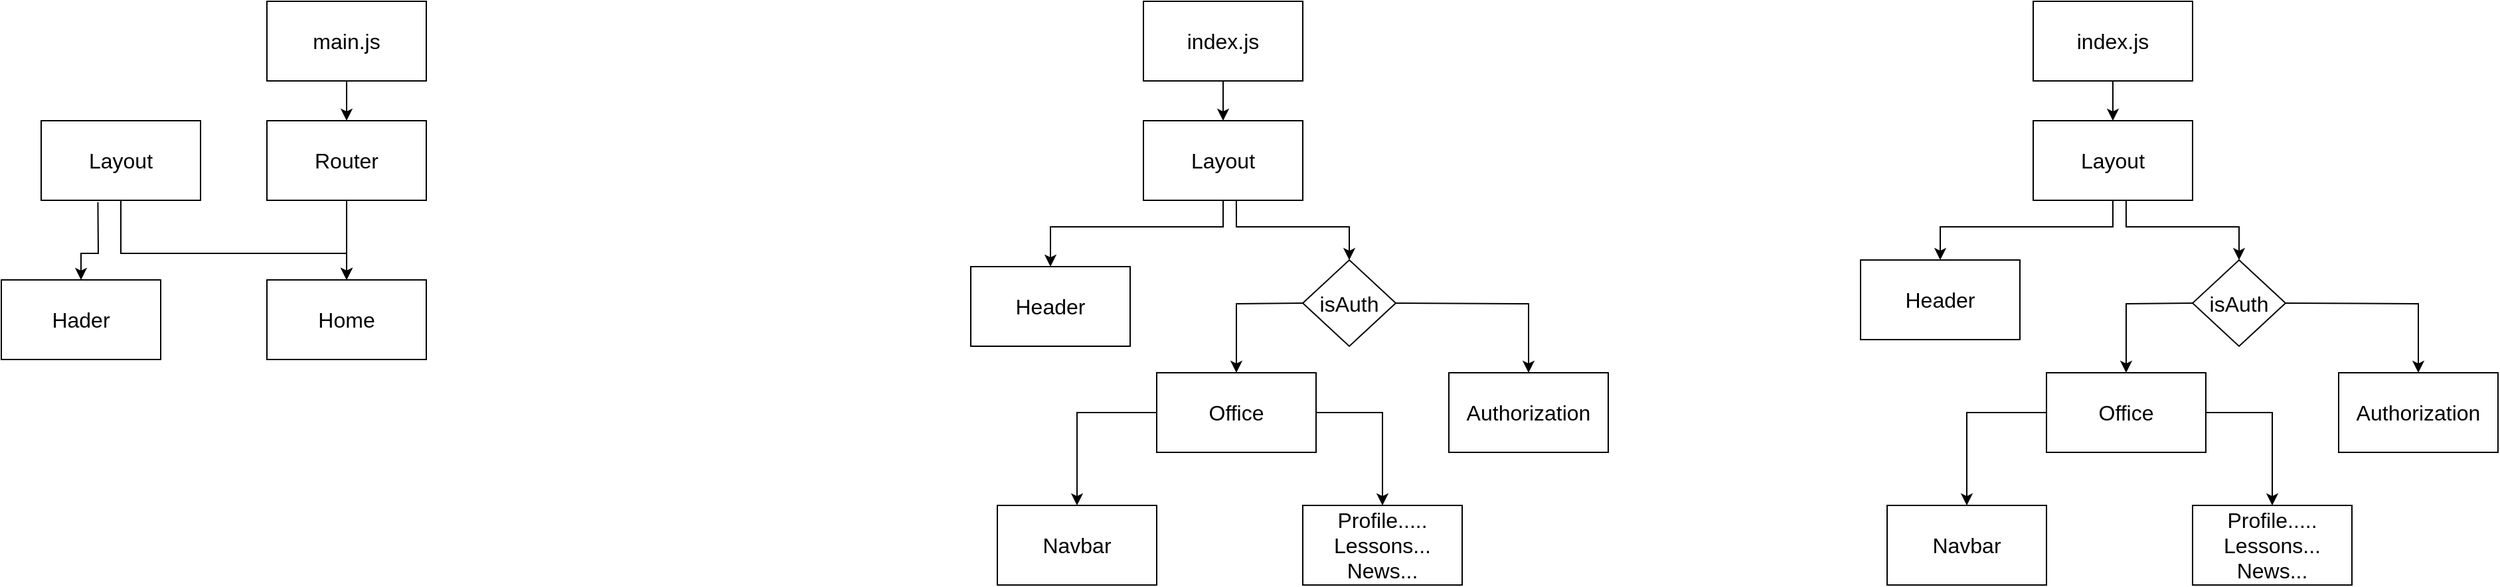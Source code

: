 <mxfile version="20.8.23" type="device"><diagram name="Страница 1" id="xu6yuGGhMDNNE9j7r4YU"><mxGraphModel dx="1893" dy="1050" grid="1" gridSize="10" guides="1" tooltips="1" connect="1" arrows="1" fold="1" page="1" pageScale="1" pageWidth="827" pageHeight="1169" math="0" shadow="0"><root><mxCell id="0"/><mxCell id="1" parent="0"/><mxCell id="JUBXu-wHkLGU5VJPmnk5-1" value="&lt;font style=&quot;font-size: 16px;&quot;&gt;index.js&lt;/font&gt;" style="rounded=0;whiteSpace=wrap;html=1;" vertex="1" parent="1"><mxGeometry x="320" y="60" width="120" height="60" as="geometry"/></mxCell><mxCell id="JUBXu-wHkLGU5VJPmnk5-2" value="&lt;font style=&quot;font-size: 16px;&quot;&gt;Layout&lt;br&gt;&lt;/font&gt;" style="rounded=0;whiteSpace=wrap;html=1;" vertex="1" parent="1"><mxGeometry x="320" y="150" width="120" height="60" as="geometry"/></mxCell><mxCell id="JUBXu-wHkLGU5VJPmnk5-3" value="&lt;font style=&quot;font-size: 16px;&quot;&gt;Header&lt;br&gt;&lt;/font&gt;" style="rounded=0;whiteSpace=wrap;html=1;" vertex="1" parent="1"><mxGeometry x="190" y="260" width="120" height="60" as="geometry"/></mxCell><mxCell id="JUBXu-wHkLGU5VJPmnk5-4" value="" style="endArrow=classic;html=1;rounded=0;fontSize=16;exitX=0.5;exitY=1;exitDx=0;exitDy=0;entryX=0.5;entryY=0;entryDx=0;entryDy=0;" edge="1" parent="1" source="JUBXu-wHkLGU5VJPmnk5-1" target="JUBXu-wHkLGU5VJPmnk5-2"><mxGeometry width="50" height="50" relative="1" as="geometry"><mxPoint x="80" y="470" as="sourcePoint"/><mxPoint x="130" y="420" as="targetPoint"/></mxGeometry></mxCell><mxCell id="JUBXu-wHkLGU5VJPmnk5-5" value="" style="endArrow=classic;html=1;rounded=0;fontSize=16;exitX=0.5;exitY=1;exitDx=0;exitDy=0;entryX=0.5;entryY=0;entryDx=0;entryDy=0;" edge="1" parent="1" source="JUBXu-wHkLGU5VJPmnk5-2" target="JUBXu-wHkLGU5VJPmnk5-3"><mxGeometry width="50" height="50" relative="1" as="geometry"><mxPoint x="390" y="130" as="sourcePoint"/><mxPoint x="390" y="160" as="targetPoint"/><Array as="points"><mxPoint x="380" y="230"/><mxPoint x="250" y="230"/></Array></mxGeometry></mxCell><mxCell id="JUBXu-wHkLGU5VJPmnk5-6" value="isAuth" style="rhombus;whiteSpace=wrap;html=1;fontSize=16;" vertex="1" parent="1"><mxGeometry x="440" y="255" width="70" height="65" as="geometry"/></mxCell><mxCell id="JUBXu-wHkLGU5VJPmnk5-7" value="" style="endArrow=classic;html=1;rounded=0;fontSize=16;entryX=0.5;entryY=0;entryDx=0;entryDy=0;exitX=0.583;exitY=1;exitDx=0;exitDy=0;exitPerimeter=0;" edge="1" parent="1" source="JUBXu-wHkLGU5VJPmnk5-2" target="JUBXu-wHkLGU5VJPmnk5-6"><mxGeometry width="50" height="50" relative="1" as="geometry"><mxPoint x="390" y="220" as="sourcePoint"/><mxPoint x="260" y="270" as="targetPoint"/><Array as="points"><mxPoint x="390" y="230"/><mxPoint x="430" y="230"/><mxPoint x="475" y="230"/></Array></mxGeometry></mxCell><mxCell id="JUBXu-wHkLGU5VJPmnk5-8" value="Office" style="rounded=0;whiteSpace=wrap;html=1;fontSize=16;" vertex="1" parent="1"><mxGeometry x="330" y="340" width="120" height="60" as="geometry"/></mxCell><mxCell id="JUBXu-wHkLGU5VJPmnk5-9" value="Authorization" style="rounded=0;whiteSpace=wrap;html=1;fontSize=16;" vertex="1" parent="1"><mxGeometry x="550" y="340" width="120" height="60" as="geometry"/></mxCell><mxCell id="JUBXu-wHkLGU5VJPmnk5-10" value="" style="endArrow=classic;html=1;rounded=0;fontSize=16;exitX=0;exitY=0.5;exitDx=0;exitDy=0;entryX=0.5;entryY=0;entryDx=0;entryDy=0;" edge="1" parent="1" source="JUBXu-wHkLGU5VJPmnk5-6" target="JUBXu-wHkLGU5VJPmnk5-8"><mxGeometry width="50" height="50" relative="1" as="geometry"><mxPoint x="360" y="400" as="sourcePoint"/><mxPoint x="410" y="350" as="targetPoint"/><Array as="points"><mxPoint x="390" y="288"/></Array></mxGeometry></mxCell><mxCell id="JUBXu-wHkLGU5VJPmnk5-11" value="" style="endArrow=classic;html=1;rounded=0;fontSize=16;exitX=1;exitY=0.5;exitDx=0;exitDy=0;entryX=0.5;entryY=0;entryDx=0;entryDy=0;" edge="1" parent="1" source="JUBXu-wHkLGU5VJPmnk5-6" target="JUBXu-wHkLGU5VJPmnk5-9"><mxGeometry width="50" height="50" relative="1" as="geometry"><mxPoint x="450" y="298" as="sourcePoint"/><mxPoint x="400" y="350" as="targetPoint"/><Array as="points"><mxPoint x="610" y="288"/></Array></mxGeometry></mxCell><mxCell id="JUBXu-wHkLGU5VJPmnk5-12" value="Navbar" style="rounded=0;whiteSpace=wrap;html=1;fontSize=16;" vertex="1" parent="1"><mxGeometry x="210" y="440" width="120" height="60" as="geometry"/></mxCell><mxCell id="JUBXu-wHkLGU5VJPmnk5-13" value="" style="endArrow=classic;html=1;rounded=0;fontSize=16;exitX=0;exitY=0.5;exitDx=0;exitDy=0;entryX=0.5;entryY=0;entryDx=0;entryDy=0;" edge="1" parent="1" source="JUBXu-wHkLGU5VJPmnk5-8" target="JUBXu-wHkLGU5VJPmnk5-12"><mxGeometry width="50" height="50" relative="1" as="geometry"><mxPoint x="450" y="298" as="sourcePoint"/><mxPoint x="400" y="350" as="targetPoint"/><Array as="points"><mxPoint x="270" y="370"/></Array></mxGeometry></mxCell><mxCell id="JUBXu-wHkLGU5VJPmnk5-14" value="" style="endArrow=classic;html=1;rounded=0;fontSize=16;exitX=1;exitY=0.5;exitDx=0;exitDy=0;entryX=0.5;entryY=0;entryDx=0;entryDy=0;" edge="1" parent="1" source="JUBXu-wHkLGU5VJPmnk5-8" target="JUBXu-wHkLGU5VJPmnk5-16"><mxGeometry width="50" height="50" relative="1" as="geometry"><mxPoint x="360" y="600" as="sourcePoint"/><mxPoint x="500" y="430" as="targetPoint"/><Array as="points"><mxPoint x="500" y="370"/></Array></mxGeometry></mxCell><mxCell id="JUBXu-wHkLGU5VJPmnk5-16" value="Profile.....&lt;br&gt;Lessons...&lt;br&gt;News..." style="rounded=0;whiteSpace=wrap;html=1;fontSize=16;" vertex="1" parent="1"><mxGeometry x="440" y="440" width="120" height="60" as="geometry"/></mxCell><mxCell id="JUBXu-wHkLGU5VJPmnk5-32" value="&lt;font style=&quot;font-size: 16px;&quot;&gt;index.js&lt;/font&gt;" style="rounded=0;whiteSpace=wrap;html=1;" vertex="1" parent="1"><mxGeometry x="990" y="60" width="120" height="60" as="geometry"/></mxCell><mxCell id="JUBXu-wHkLGU5VJPmnk5-33" value="&lt;font style=&quot;font-size: 16px;&quot;&gt;Layout&lt;br&gt;&lt;/font&gt;" style="rounded=0;whiteSpace=wrap;html=1;" vertex="1" parent="1"><mxGeometry x="990" y="150" width="120" height="60" as="geometry"/></mxCell><mxCell id="JUBXu-wHkLGU5VJPmnk5-34" value="" style="endArrow=classic;html=1;rounded=0;fontSize=16;exitX=0.5;exitY=1;exitDx=0;exitDy=0;entryX=0.5;entryY=0;entryDx=0;entryDy=0;" edge="1" parent="1" source="JUBXu-wHkLGU5VJPmnk5-32" target="JUBXu-wHkLGU5VJPmnk5-33"><mxGeometry width="50" height="50" relative="1" as="geometry"><mxPoint x="750" y="470" as="sourcePoint"/><mxPoint x="800" y="420" as="targetPoint"/></mxGeometry></mxCell><mxCell id="JUBXu-wHkLGU5VJPmnk5-35" value="" style="endArrow=classic;html=1;rounded=0;fontSize=16;exitX=0.5;exitY=1;exitDx=0;exitDy=0;entryX=0.5;entryY=0;entryDx=0;entryDy=0;" edge="1" parent="1" source="JUBXu-wHkLGU5VJPmnk5-33" target="JUBXu-wHkLGU5VJPmnk5-46"><mxGeometry width="50" height="50" relative="1" as="geometry"><mxPoint x="1060" y="130" as="sourcePoint"/><mxPoint x="920" y="260" as="targetPoint"/><Array as="points"><mxPoint x="1050" y="230"/><mxPoint x="920" y="230"/></Array></mxGeometry></mxCell><mxCell id="JUBXu-wHkLGU5VJPmnk5-36" value="isAuth" style="rhombus;whiteSpace=wrap;html=1;fontSize=16;" vertex="1" parent="1"><mxGeometry x="1110" y="255" width="70" height="65" as="geometry"/></mxCell><mxCell id="JUBXu-wHkLGU5VJPmnk5-37" value="" style="endArrow=classic;html=1;rounded=0;fontSize=16;entryX=0.5;entryY=0;entryDx=0;entryDy=0;exitX=0.583;exitY=1;exitDx=0;exitDy=0;exitPerimeter=0;" edge="1" parent="1" source="JUBXu-wHkLGU5VJPmnk5-33" target="JUBXu-wHkLGU5VJPmnk5-36"><mxGeometry width="50" height="50" relative="1" as="geometry"><mxPoint x="1060" y="220" as="sourcePoint"/><mxPoint x="930" y="270" as="targetPoint"/><Array as="points"><mxPoint x="1060" y="230"/><mxPoint x="1100" y="230"/><mxPoint x="1145" y="230"/></Array></mxGeometry></mxCell><mxCell id="JUBXu-wHkLGU5VJPmnk5-38" value="Office" style="rounded=0;whiteSpace=wrap;html=1;fontSize=16;" vertex="1" parent="1"><mxGeometry x="1000" y="340" width="120" height="60" as="geometry"/></mxCell><mxCell id="JUBXu-wHkLGU5VJPmnk5-39" value="Authorization" style="rounded=0;whiteSpace=wrap;html=1;fontSize=16;" vertex="1" parent="1"><mxGeometry x="1220" y="340" width="120" height="60" as="geometry"/></mxCell><mxCell id="JUBXu-wHkLGU5VJPmnk5-40" value="" style="endArrow=classic;html=1;rounded=0;fontSize=16;exitX=0;exitY=0.5;exitDx=0;exitDy=0;entryX=0.5;entryY=0;entryDx=0;entryDy=0;" edge="1" parent="1" source="JUBXu-wHkLGU5VJPmnk5-36" target="JUBXu-wHkLGU5VJPmnk5-38"><mxGeometry width="50" height="50" relative="1" as="geometry"><mxPoint x="1030" y="400" as="sourcePoint"/><mxPoint x="1080" y="350" as="targetPoint"/><Array as="points"><mxPoint x="1060" y="288"/></Array></mxGeometry></mxCell><mxCell id="JUBXu-wHkLGU5VJPmnk5-41" value="" style="endArrow=classic;html=1;rounded=0;fontSize=16;exitX=1;exitY=0.5;exitDx=0;exitDy=0;entryX=0.5;entryY=0;entryDx=0;entryDy=0;" edge="1" parent="1" source="JUBXu-wHkLGU5VJPmnk5-36" target="JUBXu-wHkLGU5VJPmnk5-39"><mxGeometry width="50" height="50" relative="1" as="geometry"><mxPoint x="1120" y="298" as="sourcePoint"/><mxPoint x="1070" y="350" as="targetPoint"/><Array as="points"><mxPoint x="1280" y="288"/></Array></mxGeometry></mxCell><mxCell id="JUBXu-wHkLGU5VJPmnk5-42" value="Navbar" style="rounded=0;whiteSpace=wrap;html=1;fontSize=16;" vertex="1" parent="1"><mxGeometry x="880" y="440" width="120" height="60" as="geometry"/></mxCell><mxCell id="JUBXu-wHkLGU5VJPmnk5-43" value="" style="endArrow=classic;html=1;rounded=0;fontSize=16;exitX=0;exitY=0.5;exitDx=0;exitDy=0;entryX=0.5;entryY=0;entryDx=0;entryDy=0;" edge="1" parent="1" source="JUBXu-wHkLGU5VJPmnk5-38" target="JUBXu-wHkLGU5VJPmnk5-42"><mxGeometry width="50" height="50" relative="1" as="geometry"><mxPoint x="1120" y="298" as="sourcePoint"/><mxPoint x="1070" y="350" as="targetPoint"/><Array as="points"><mxPoint x="940" y="370"/></Array></mxGeometry></mxCell><mxCell id="JUBXu-wHkLGU5VJPmnk5-44" value="" style="endArrow=classic;html=1;rounded=0;fontSize=16;exitX=1;exitY=0.5;exitDx=0;exitDy=0;entryX=0.5;entryY=0;entryDx=0;entryDy=0;" edge="1" parent="1" source="JUBXu-wHkLGU5VJPmnk5-38" target="JUBXu-wHkLGU5VJPmnk5-45"><mxGeometry width="50" height="50" relative="1" as="geometry"><mxPoint x="1030" y="600" as="sourcePoint"/><mxPoint x="1170" y="430" as="targetPoint"/><Array as="points"><mxPoint x="1170" y="370"/></Array></mxGeometry></mxCell><mxCell id="JUBXu-wHkLGU5VJPmnk5-45" value="Profile.....&lt;br&gt;Lessons...&lt;br&gt;News..." style="rounded=0;whiteSpace=wrap;html=1;fontSize=16;" vertex="1" parent="1"><mxGeometry x="1110" y="440" width="120" height="60" as="geometry"/></mxCell><mxCell id="JUBXu-wHkLGU5VJPmnk5-46" value="&lt;font style=&quot;font-size: 16px;&quot;&gt;Header&lt;br&gt;&lt;/font&gt;" style="rounded=0;whiteSpace=wrap;html=1;" vertex="1" parent="1"><mxGeometry x="860" y="255" width="120" height="60" as="geometry"/></mxCell><mxCell id="JUBXu-wHkLGU5VJPmnk5-47" value="main.js" style="rounded=0;whiteSpace=wrap;html=1;fontSize=16;" vertex="1" parent="1"><mxGeometry x="-340" y="60" width="120" height="60" as="geometry"/></mxCell><mxCell id="JUBXu-wHkLGU5VJPmnk5-48" value="Router" style="rounded=0;whiteSpace=wrap;html=1;fontSize=16;" vertex="1" parent="1"><mxGeometry x="-340" y="150" width="120" height="60" as="geometry"/></mxCell><mxCell id="JUBXu-wHkLGU5VJPmnk5-49" value="" style="endArrow=classic;html=1;rounded=0;fontSize=16;exitX=0.5;exitY=1;exitDx=0;exitDy=0;entryX=0.5;entryY=0;entryDx=0;entryDy=0;" edge="1" parent="1" source="JUBXu-wHkLGU5VJPmnk5-47" target="JUBXu-wHkLGU5VJPmnk5-48"><mxGeometry width="50" height="50" relative="1" as="geometry"><mxPoint x="-100" y="470" as="sourcePoint"/><mxPoint x="-50" y="420" as="targetPoint"/></mxGeometry></mxCell><mxCell id="JUBXu-wHkLGU5VJPmnk5-50" value="Home" style="rounded=0;whiteSpace=wrap;html=1;fontSize=16;" vertex="1" parent="1"><mxGeometry x="-340" y="270" width="120" height="60" as="geometry"/></mxCell><mxCell id="JUBXu-wHkLGU5VJPmnk5-51" value="" style="endArrow=classic;html=1;rounded=0;fontSize=16;exitX=0.5;exitY=1;exitDx=0;exitDy=0;entryX=0.5;entryY=0;entryDx=0;entryDy=0;" edge="1" parent="1" source="JUBXu-wHkLGU5VJPmnk5-48" target="JUBXu-wHkLGU5VJPmnk5-50"><mxGeometry width="50" height="50" relative="1" as="geometry"><mxPoint x="-100" y="470" as="sourcePoint"/><mxPoint x="-50" y="420" as="targetPoint"/></mxGeometry></mxCell><mxCell id="JUBXu-wHkLGU5VJPmnk5-53" value="Layout" style="rounded=0;whiteSpace=wrap;html=1;fontSize=16;" vertex="1" parent="1"><mxGeometry x="-510" y="150" width="120" height="60" as="geometry"/></mxCell><mxCell id="JUBXu-wHkLGU5VJPmnk5-54" value="" style="endArrow=classic;html=1;rounded=0;fontSize=16;exitX=0.5;exitY=1;exitDx=0;exitDy=0;entryX=0.5;entryY=0;entryDx=0;entryDy=0;" edge="1" parent="1" source="JUBXu-wHkLGU5VJPmnk5-53" target="JUBXu-wHkLGU5VJPmnk5-50"><mxGeometry width="50" height="50" relative="1" as="geometry"><mxPoint x="-270" y="220" as="sourcePoint"/><mxPoint x="-270" y="280" as="targetPoint"/><Array as="points"><mxPoint x="-450" y="250"/><mxPoint x="-280" y="250"/></Array></mxGeometry></mxCell><mxCell id="JUBXu-wHkLGU5VJPmnk5-55" value="Hader" style="rounded=0;whiteSpace=wrap;html=1;fontSize=16;" vertex="1" parent="1"><mxGeometry x="-540" y="270" width="120" height="60" as="geometry"/></mxCell><mxCell id="JUBXu-wHkLGU5VJPmnk5-56" value="" style="endArrow=classic;html=1;rounded=0;fontSize=16;exitX=0.356;exitY=1.024;exitDx=0;exitDy=0;entryX=0.5;entryY=0;entryDx=0;entryDy=0;exitPerimeter=0;" edge="1" parent="1" source="JUBXu-wHkLGU5VJPmnk5-53" target="JUBXu-wHkLGU5VJPmnk5-55"><mxGeometry width="50" height="50" relative="1" as="geometry"><mxPoint x="-400" y="490" as="sourcePoint"/><mxPoint x="-350" y="440" as="targetPoint"/><Array as="points"><mxPoint x="-467" y="250"/><mxPoint x="-480" y="250"/></Array></mxGeometry></mxCell></root></mxGraphModel></diagram></mxfile>